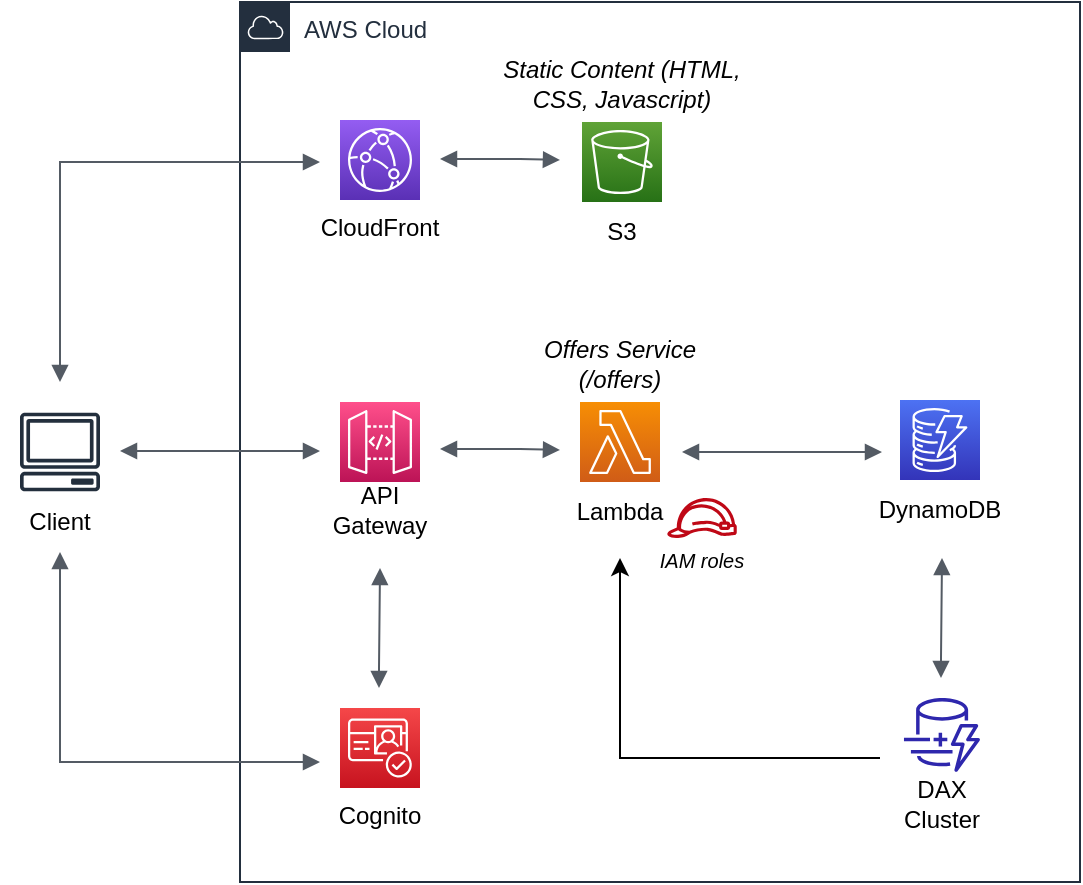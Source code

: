 <mxfile version="20.8.11" type="device"><diagram id="L4sdsQo-jZp7yuso13AU" name="Page-1"><mxGraphModel dx="1091" dy="513" grid="1" gridSize="10" guides="1" tooltips="1" connect="1" arrows="1" fold="1" page="1" pageScale="1" pageWidth="850" pageHeight="1100" math="0" shadow="0"><root><mxCell id="0"/><mxCell id="1" parent="0"/><mxCell id="DI_JFysKOcPu5S3vr7gj-1" value="AWS Cloud" style="points=[[0,0],[0.25,0],[0.5,0],[0.75,0],[1,0],[1,0.25],[1,0.5],[1,0.75],[1,1],[0.75,1],[0.5,1],[0.25,1],[0,1],[0,0.75],[0,0.5],[0,0.25]];outlineConnect=0;gradientColor=none;html=1;whiteSpace=wrap;fontSize=12;fontStyle=0;container=1;pointerEvents=0;collapsible=0;recursiveResize=0;shape=mxgraph.aws4.group;grIcon=mxgraph.aws4.group_aws_cloud;strokeColor=#232F3E;fillColor=none;verticalAlign=top;align=left;spacingLeft=30;fontColor=#232F3E;dashed=0;" parent="1" vertex="1"><mxGeometry x="190" y="122" width="420" height="440" as="geometry"/></mxCell><mxCell id="DI_JFysKOcPu5S3vr7gj-7" value="" style="sketch=0;points=[[0,0,0],[0.25,0,0],[0.5,0,0],[0.75,0,0],[1,0,0],[0,1,0],[0.25,1,0],[0.5,1,0],[0.75,1,0],[1,1,0],[0,0.25,0],[0,0.5,0],[0,0.75,0],[1,0.25,0],[1,0.5,0],[1,0.75,0]];outlineConnect=0;fontColor=#232F3E;gradientColor=#60A337;gradientDirection=north;fillColor=#277116;strokeColor=#ffffff;dashed=0;verticalLabelPosition=bottom;verticalAlign=top;align=center;html=1;fontSize=12;fontStyle=0;aspect=fixed;shape=mxgraph.aws4.resourceIcon;resIcon=mxgraph.aws4.s3;" parent="DI_JFysKOcPu5S3vr7gj-1" vertex="1"><mxGeometry x="171" y="60" width="40" height="40" as="geometry"/></mxCell><mxCell id="DI_JFysKOcPu5S3vr7gj-8" value="" style="sketch=0;points=[[0,0,0],[0.25,0,0],[0.5,0,0],[0.75,0,0],[1,0,0],[0,1,0],[0.25,1,0],[0.5,1,0],[0.75,1,0],[1,1,0],[0,0.25,0],[0,0.5,0],[0,0.75,0],[1,0.25,0],[1,0.5,0],[1,0.75,0]];outlineConnect=0;fontColor=#232F3E;gradientColor=#945DF2;gradientDirection=north;fillColor=#5A30B5;strokeColor=#ffffff;dashed=0;verticalLabelPosition=bottom;verticalAlign=top;align=center;html=1;fontSize=12;fontStyle=0;aspect=fixed;shape=mxgraph.aws4.resourceIcon;resIcon=mxgraph.aws4.cloudfront;" parent="DI_JFysKOcPu5S3vr7gj-1" vertex="1"><mxGeometry x="50" y="59" width="40" height="40" as="geometry"/></mxCell><mxCell id="DI_JFysKOcPu5S3vr7gj-9" value="" style="sketch=0;points=[[0,0,0],[0.25,0,0],[0.5,0,0],[0.75,0,0],[1,0,0],[0,1,0],[0.25,1,0],[0.5,1,0],[0.75,1,0],[1,1,0],[0,0.25,0],[0,0.5,0],[0,0.75,0],[1,0.25,0],[1,0.5,0],[1,0.75,0]];outlineConnect=0;fontColor=#232F3E;gradientColor=#F54749;gradientDirection=north;fillColor=#C7131F;strokeColor=#ffffff;dashed=0;verticalLabelPosition=bottom;verticalAlign=top;align=center;html=1;fontSize=12;fontStyle=0;aspect=fixed;shape=mxgraph.aws4.resourceIcon;resIcon=mxgraph.aws4.cognito;" parent="DI_JFysKOcPu5S3vr7gj-1" vertex="1"><mxGeometry x="50" y="353" width="40" height="40" as="geometry"/></mxCell><mxCell id="DI_JFysKOcPu5S3vr7gj-10" value="" style="sketch=0;points=[[0,0,0],[0.25,0,0],[0.5,0,0],[0.75,0,0],[1,0,0],[0,1,0],[0.25,1,0],[0.5,1,0],[0.75,1,0],[1,1,0],[0,0.25,0],[0,0.5,0],[0,0.75,0],[1,0.25,0],[1,0.5,0],[1,0.75,0]];outlineConnect=0;fontColor=#232F3E;gradientColor=#FF4F8B;gradientDirection=north;fillColor=#BC1356;strokeColor=#ffffff;dashed=0;verticalLabelPosition=bottom;verticalAlign=top;align=center;html=1;fontSize=12;fontStyle=0;aspect=fixed;shape=mxgraph.aws4.resourceIcon;resIcon=mxgraph.aws4.api_gateway;rotation=0;" parent="DI_JFysKOcPu5S3vr7gj-1" vertex="1"><mxGeometry x="50" y="200" width="40" height="40" as="geometry"/></mxCell><mxCell id="DI_JFysKOcPu5S3vr7gj-11" value="" style="sketch=0;points=[[0,0,0],[0.25,0,0],[0.5,0,0],[0.75,0,0],[1,0,0],[0,1,0],[0.25,1,0],[0.5,1,0],[0.75,1,0],[1,1,0],[0,0.25,0],[0,0.5,0],[0,0.75,0],[1,0.25,0],[1,0.5,0],[1,0.75,0]];outlineConnect=0;fontColor=#232F3E;gradientColor=#F78E04;gradientDirection=north;fillColor=#D05C17;strokeColor=#ffffff;dashed=0;verticalLabelPosition=bottom;verticalAlign=top;align=center;html=1;fontSize=12;fontStyle=0;aspect=fixed;shape=mxgraph.aws4.resourceIcon;resIcon=mxgraph.aws4.lambda;noLabel=0;metaEdit=0;" parent="DI_JFysKOcPu5S3vr7gj-1" vertex="1"><mxGeometry x="170" y="200" width="40" height="40" as="geometry"/></mxCell><mxCell id="wqB2YAVl123dFdDXnz9W-1" value="Lambda" style="text;strokeColor=none;align=center;fillColor=none;html=1;verticalAlign=middle;whiteSpace=wrap;rounded=0;" parent="DI_JFysKOcPu5S3vr7gj-1" vertex="1"><mxGeometry x="160" y="240" width="60" height="30" as="geometry"/></mxCell><mxCell id="CsBFQ5PmHXnrLV3RoczM-2" value="CloudFront" style="text;strokeColor=none;align=center;fillColor=none;html=1;verticalAlign=middle;whiteSpace=wrap;rounded=0;" parent="DI_JFysKOcPu5S3vr7gj-1" vertex="1"><mxGeometry x="40" y="98" width="60" height="30" as="geometry"/></mxCell><mxCell id="CsBFQ5PmHXnrLV3RoczM-4" value="Cognito" style="text;strokeColor=none;align=center;fillColor=none;html=1;verticalAlign=middle;whiteSpace=wrap;rounded=0;" parent="DI_JFysKOcPu5S3vr7gj-1" vertex="1"><mxGeometry x="40" y="392" width="60" height="30" as="geometry"/></mxCell><mxCell id="CsBFQ5PmHXnrLV3RoczM-5" value="Static Content (HTML, CSS, Javascript)" style="text;strokeColor=none;align=center;fillColor=none;html=1;verticalAlign=middle;whiteSpace=wrap;rounded=0;fontStyle=2" parent="DI_JFysKOcPu5S3vr7gj-1" vertex="1"><mxGeometry x="126" y="26" width="130" height="30" as="geometry"/></mxCell><mxCell id="CsBFQ5PmHXnrLV3RoczM-6" value="S3" style="text;strokeColor=none;align=center;fillColor=none;html=1;verticalAlign=middle;whiteSpace=wrap;rounded=0;" parent="DI_JFysKOcPu5S3vr7gj-1" vertex="1"><mxGeometry x="161" y="100" width="60" height="30" as="geometry"/></mxCell><mxCell id="CsBFQ5PmHXnrLV3RoczM-7" value="Offers Service (/offers)" style="text;strokeColor=none;align=center;fillColor=none;html=1;verticalAlign=middle;whiteSpace=wrap;rounded=0;fontStyle=2" parent="DI_JFysKOcPu5S3vr7gj-1" vertex="1"><mxGeometry x="150" y="166" width="80" height="30" as="geometry"/></mxCell><mxCell id="CsBFQ5PmHXnrLV3RoczM-8" value="API Gateway" style="text;strokeColor=none;align=center;fillColor=none;html=1;verticalAlign=middle;whiteSpace=wrap;rounded=0;" parent="DI_JFysKOcPu5S3vr7gj-1" vertex="1"><mxGeometry x="40" y="239" width="60" height="30" as="geometry"/></mxCell><mxCell id="CsBFQ5PmHXnrLV3RoczM-9" value="" style="sketch=0;points=[[0,0,0],[0.25,0,0],[0.5,0,0],[0.75,0,0],[1,0,0],[0,1,0],[0.25,1,0],[0.5,1,0],[0.75,1,0],[1,1,0],[0,0.25,0],[0,0.5,0],[0,0.75,0],[1,0.25,0],[1,0.5,0],[1,0.75,0]];outlineConnect=0;fontColor=#232F3E;gradientColor=#4D72F3;gradientDirection=north;fillColor=#3334B9;strokeColor=#ffffff;dashed=0;verticalLabelPosition=bottom;verticalAlign=top;align=center;html=1;fontSize=12;fontStyle=0;aspect=fixed;shape=mxgraph.aws4.resourceIcon;resIcon=mxgraph.aws4.dynamodb;" parent="DI_JFysKOcPu5S3vr7gj-1" vertex="1"><mxGeometry x="330" y="199" width="40" height="40" as="geometry"/></mxCell><mxCell id="CsBFQ5PmHXnrLV3RoczM-10" value="DynamoDB" style="text;strokeColor=none;align=center;fillColor=none;html=1;verticalAlign=middle;whiteSpace=wrap;rounded=0;" parent="DI_JFysKOcPu5S3vr7gj-1" vertex="1"><mxGeometry x="320" y="239" width="60" height="30" as="geometry"/></mxCell><mxCell id="CsBFQ5PmHXnrLV3RoczM-12" value="DAX Cluster" style="text;strokeColor=none;align=center;fillColor=none;html=1;verticalAlign=middle;whiteSpace=wrap;rounded=0;" parent="DI_JFysKOcPu5S3vr7gj-1" vertex="1"><mxGeometry x="321" y="386.47" width="60" height="30" as="geometry"/></mxCell><mxCell id="CsBFQ5PmHXnrLV3RoczM-13" value="" style="sketch=0;outlineConnect=0;fontColor=#232F3E;gradientColor=none;fillColor=#2E27AD;strokeColor=none;dashed=0;verticalLabelPosition=bottom;verticalAlign=top;align=center;html=1;fontSize=12;fontStyle=0;aspect=fixed;pointerEvents=1;shape=mxgraph.aws4.dynamodb_dax;" parent="DI_JFysKOcPu5S3vr7gj-1" vertex="1"><mxGeometry x="331" y="348" width="40" height="36.93" as="geometry"/></mxCell><mxCell id="CsBFQ5PmHXnrLV3RoczM-16" value="" style="edgeStyle=orthogonalEdgeStyle;html=1;endArrow=block;elbow=vertical;startArrow=block;startFill=1;endFill=1;strokeColor=#545B64;rounded=0;" parent="DI_JFysKOcPu5S3vr7gj-1" edge="1"><mxGeometry width="100" relative="1" as="geometry"><mxPoint x="100" y="78.5" as="sourcePoint"/><mxPoint x="160" y="79" as="targetPoint"/><Array as="points"><mxPoint x="140" y="79"/><mxPoint x="140" y="79"/></Array></mxGeometry></mxCell><mxCell id="CsBFQ5PmHXnrLV3RoczM-18" value="" style="edgeStyle=orthogonalEdgeStyle;html=1;endArrow=block;elbow=vertical;startArrow=block;startFill=1;endFill=1;strokeColor=#545B64;rounded=0;" parent="DI_JFysKOcPu5S3vr7gj-1" edge="1"><mxGeometry width="100" relative="1" as="geometry"><mxPoint x="100" y="223.5" as="sourcePoint"/><mxPoint x="160" y="224" as="targetPoint"/><Array as="points"><mxPoint x="140" y="224"/><mxPoint x="140" y="224"/></Array></mxGeometry></mxCell><mxCell id="CsBFQ5PmHXnrLV3RoczM-23" value="" style="edgeStyle=orthogonalEdgeStyle;html=1;endArrow=block;elbow=vertical;startArrow=block;startFill=1;endFill=1;strokeColor=#545B64;rounded=0;" parent="DI_JFysKOcPu5S3vr7gj-1" edge="1"><mxGeometry width="100" relative="1" as="geometry"><mxPoint x="69.5" y="343" as="sourcePoint"/><mxPoint x="70" y="283" as="targetPoint"/><Array as="points"><mxPoint x="69.5" y="333"/><mxPoint x="69.5" y="265"/></Array></mxGeometry></mxCell><mxCell id="gcbrqqaMYf7rOnYTKkbm-1" value="" style="sketch=0;outlineConnect=0;fontColor=#232F3E;gradientColor=none;fillColor=#BF0816;strokeColor=none;dashed=0;verticalLabelPosition=bottom;verticalAlign=top;align=center;html=1;fontSize=12;fontStyle=0;aspect=fixed;pointerEvents=1;shape=mxgraph.aws4.role;" vertex="1" parent="DI_JFysKOcPu5S3vr7gj-1"><mxGeometry x="213.28" y="248" width="35.45" height="20" as="geometry"/></mxCell><mxCell id="gcbrqqaMYf7rOnYTKkbm-2" value="" style="edgeStyle=orthogonalEdgeStyle;html=1;endArrow=block;elbow=vertical;startArrow=block;startFill=1;endFill=1;strokeColor=#545B64;rounded=0;" edge="1" parent="DI_JFysKOcPu5S3vr7gj-1"><mxGeometry width="100" relative="1" as="geometry"><mxPoint x="350.5" y="338" as="sourcePoint"/><mxPoint x="351" y="278" as="targetPoint"/><Array as="points"><mxPoint x="350.5" y="328"/><mxPoint x="350.5" y="260"/></Array></mxGeometry></mxCell><mxCell id="gcbrqqaMYf7rOnYTKkbm-5" value="" style="edgeStyle=orthogonalEdgeStyle;html=1;endArrow=block;elbow=vertical;startArrow=block;startFill=1;endFill=1;strokeColor=#545B64;rounded=0;" edge="1" parent="DI_JFysKOcPu5S3vr7gj-1"><mxGeometry width="100" relative="1" as="geometry"><mxPoint x="221" y="225" as="sourcePoint"/><mxPoint x="321" y="225" as="targetPoint"/></mxGeometry></mxCell><mxCell id="gcbrqqaMYf7rOnYTKkbm-6" value="IAM roles" style="text;strokeColor=none;align=center;fillColor=none;html=1;verticalAlign=middle;whiteSpace=wrap;rounded=0;fontSize=10;fontStyle=2" vertex="1" parent="DI_JFysKOcPu5S3vr7gj-1"><mxGeometry x="206" y="264" width="50" height="30" as="geometry"/></mxCell><mxCell id="gcbrqqaMYf7rOnYTKkbm-3" value="" style="endArrow=classic;html=1;rounded=0;" edge="1" parent="DI_JFysKOcPu5S3vr7gj-1"><mxGeometry width="50" height="50" relative="1" as="geometry"><mxPoint x="320" y="378" as="sourcePoint"/><mxPoint x="190" y="278" as="targetPoint"/><Array as="points"><mxPoint x="190" y="378"/></Array></mxGeometry></mxCell><mxCell id="DI_JFysKOcPu5S3vr7gj-2" value="" style="sketch=0;outlineConnect=0;fontColor=#232F3E;gradientColor=none;fillColor=#232F3D;strokeColor=none;dashed=0;verticalLabelPosition=bottom;verticalAlign=top;align=center;html=1;fontSize=12;fontStyle=0;aspect=fixed;pointerEvents=1;shape=mxgraph.aws4.client;rotation=0;" parent="1" vertex="1"><mxGeometry x="80" y="327" width="40" height="40" as="geometry"/></mxCell><mxCell id="CsBFQ5PmHXnrLV3RoczM-1" value="Client" style="text;strokeColor=none;align=center;fillColor=none;html=1;verticalAlign=middle;whiteSpace=wrap;rounded=0;" parent="1" vertex="1"><mxGeometry x="70" y="367" width="60" height="30" as="geometry"/></mxCell><mxCell id="CsBFQ5PmHXnrLV3RoczM-14" value="" style="edgeStyle=orthogonalEdgeStyle;html=1;endArrow=block;elbow=vertical;startArrow=block;startFill=1;endFill=1;strokeColor=#545B64;rounded=0;" parent="1" edge="1"><mxGeometry width="100" relative="1" as="geometry"><mxPoint x="130" y="346.5" as="sourcePoint"/><mxPoint x="230" y="346.5" as="targetPoint"/></mxGeometry></mxCell><mxCell id="CsBFQ5PmHXnrLV3RoczM-15" value="" style="edgeStyle=orthogonalEdgeStyle;html=1;endArrow=block;elbow=vertical;startArrow=block;startFill=1;endFill=1;strokeColor=#545B64;rounded=0;" parent="1" edge="1"><mxGeometry width="100" relative="1" as="geometry"><mxPoint x="230" y="202" as="sourcePoint"/><mxPoint x="100" y="312" as="targetPoint"/><Array as="points"><mxPoint x="100" y="202"/><mxPoint x="100" y="257"/></Array></mxGeometry></mxCell><mxCell id="CsBFQ5PmHXnrLV3RoczM-17" value="" style="edgeStyle=orthogonalEdgeStyle;html=1;endArrow=block;elbow=vertical;startArrow=block;startFill=1;endFill=1;strokeColor=#545B64;rounded=0;entryX=0.5;entryY=1;entryDx=0;entryDy=0;" parent="1" target="CsBFQ5PmHXnrLV3RoczM-1" edge="1"><mxGeometry width="100" relative="1" as="geometry"><mxPoint x="230" y="502" as="sourcePoint"/><mxPoint x="100" y="412" as="targetPoint"/><Array as="points"><mxPoint x="100" y="502"/></Array></mxGeometry></mxCell></root></mxGraphModel></diagram></mxfile>